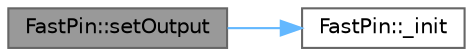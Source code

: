 digraph "FastPin::setOutput"
{
 // LATEX_PDF_SIZE
  bgcolor="transparent";
  edge [fontname=Helvetica,fontsize=10,labelfontname=Helvetica,labelfontsize=10];
  node [fontname=Helvetica,fontsize=10,shape=box,height=0.2,width=0.4];
  rankdir="LR";
  Node1 [id="Node000001",label="FastPin::setOutput",height=0.2,width=0.4,color="gray40", fillcolor="grey60", style="filled", fontcolor="black",tooltip="Set the pin mode as OUTPUT"];
  Node1 -> Node2 [id="edge1_Node000001_Node000002",color="steelblue1",style="solid",tooltip=" "];
  Node2 [id="Node000002",label="FastPin::_init",height=0.2,width=0.4,color="grey40", fillcolor="white", style="filled",URL="$db/d3b/class_fast_pin.html#a60c6fb75993ac57d29b097bf8df013c2",tooltip=" "];
}
